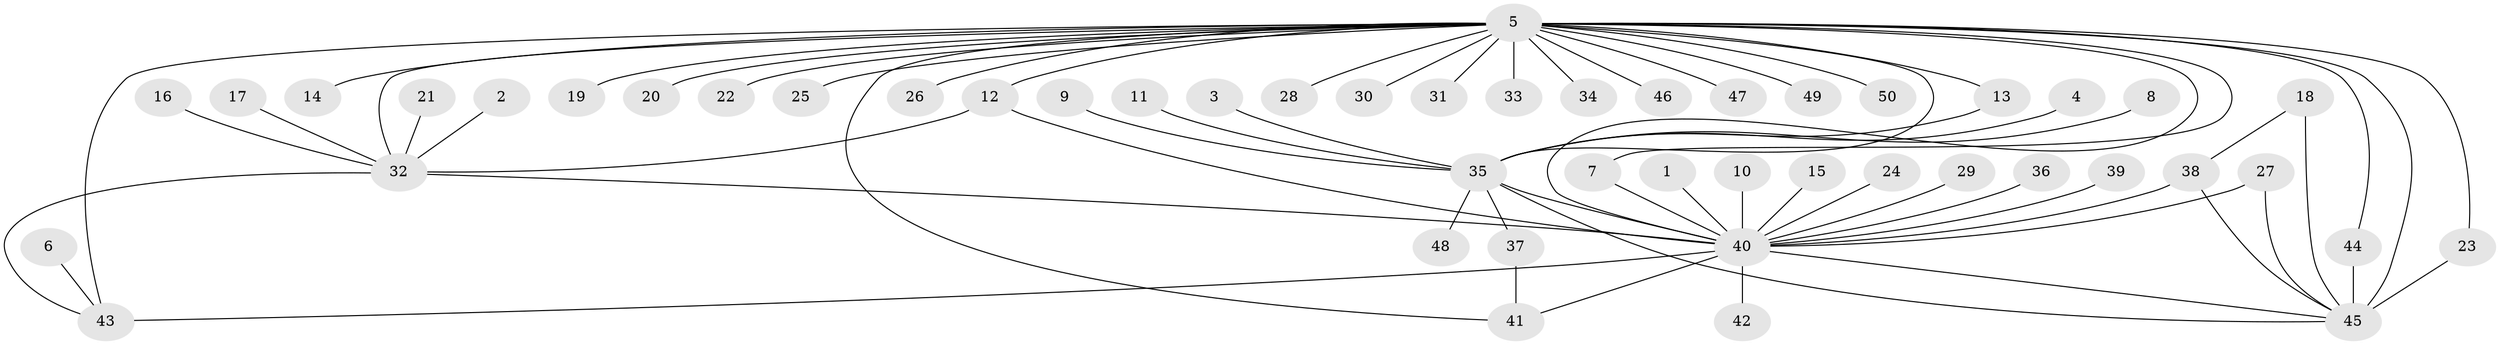 // original degree distribution, {14: 0.010416666666666666, 22: 0.020833333333333332, 13: 0.010416666666666666, 4: 0.03125, 1: 0.5625, 9: 0.010416666666666666, 11: 0.010416666666666666, 2: 0.21875, 6: 0.03125, 3: 0.08333333333333333, 5: 0.010416666666666666}
// Generated by graph-tools (version 1.1) at 2025/25/03/09/25 03:25:53]
// undirected, 50 vertices, 66 edges
graph export_dot {
graph [start="1"]
  node [color=gray90,style=filled];
  1;
  2;
  3;
  4;
  5;
  6;
  7;
  8;
  9;
  10;
  11;
  12;
  13;
  14;
  15;
  16;
  17;
  18;
  19;
  20;
  21;
  22;
  23;
  24;
  25;
  26;
  27;
  28;
  29;
  30;
  31;
  32;
  33;
  34;
  35;
  36;
  37;
  38;
  39;
  40;
  41;
  42;
  43;
  44;
  45;
  46;
  47;
  48;
  49;
  50;
  1 -- 40 [weight=1.0];
  2 -- 32 [weight=1.0];
  3 -- 35 [weight=1.0];
  4 -- 35 [weight=1.0];
  5 -- 7 [weight=1.0];
  5 -- 12 [weight=1.0];
  5 -- 13 [weight=1.0];
  5 -- 14 [weight=1.0];
  5 -- 19 [weight=1.0];
  5 -- 20 [weight=1.0];
  5 -- 22 [weight=1.0];
  5 -- 23 [weight=1.0];
  5 -- 25 [weight=1.0];
  5 -- 26 [weight=1.0];
  5 -- 28 [weight=1.0];
  5 -- 30 [weight=1.0];
  5 -- 31 [weight=1.0];
  5 -- 32 [weight=1.0];
  5 -- 33 [weight=1.0];
  5 -- 34 [weight=2.0];
  5 -- 35 [weight=2.0];
  5 -- 40 [weight=1.0];
  5 -- 41 [weight=1.0];
  5 -- 43 [weight=3.0];
  5 -- 44 [weight=1.0];
  5 -- 45 [weight=2.0];
  5 -- 46 [weight=1.0];
  5 -- 47 [weight=1.0];
  5 -- 49 [weight=1.0];
  5 -- 50 [weight=1.0];
  6 -- 43 [weight=1.0];
  7 -- 40 [weight=1.0];
  8 -- 35 [weight=1.0];
  9 -- 35 [weight=1.0];
  10 -- 40 [weight=1.0];
  11 -- 35 [weight=1.0];
  12 -- 32 [weight=1.0];
  12 -- 40 [weight=1.0];
  13 -- 35 [weight=1.0];
  15 -- 40 [weight=1.0];
  16 -- 32 [weight=1.0];
  17 -- 32 [weight=1.0];
  18 -- 38 [weight=1.0];
  18 -- 45 [weight=1.0];
  21 -- 32 [weight=1.0];
  23 -- 45 [weight=3.0];
  24 -- 40 [weight=1.0];
  27 -- 40 [weight=1.0];
  27 -- 45 [weight=1.0];
  29 -- 40 [weight=2.0];
  32 -- 40 [weight=1.0];
  32 -- 43 [weight=1.0];
  35 -- 37 [weight=1.0];
  35 -- 40 [weight=2.0];
  35 -- 45 [weight=1.0];
  35 -- 48 [weight=1.0];
  36 -- 40 [weight=1.0];
  37 -- 41 [weight=1.0];
  38 -- 40 [weight=1.0];
  38 -- 45 [weight=1.0];
  39 -- 40 [weight=1.0];
  40 -- 41 [weight=1.0];
  40 -- 42 [weight=1.0];
  40 -- 43 [weight=1.0];
  40 -- 45 [weight=1.0];
  44 -- 45 [weight=1.0];
}
